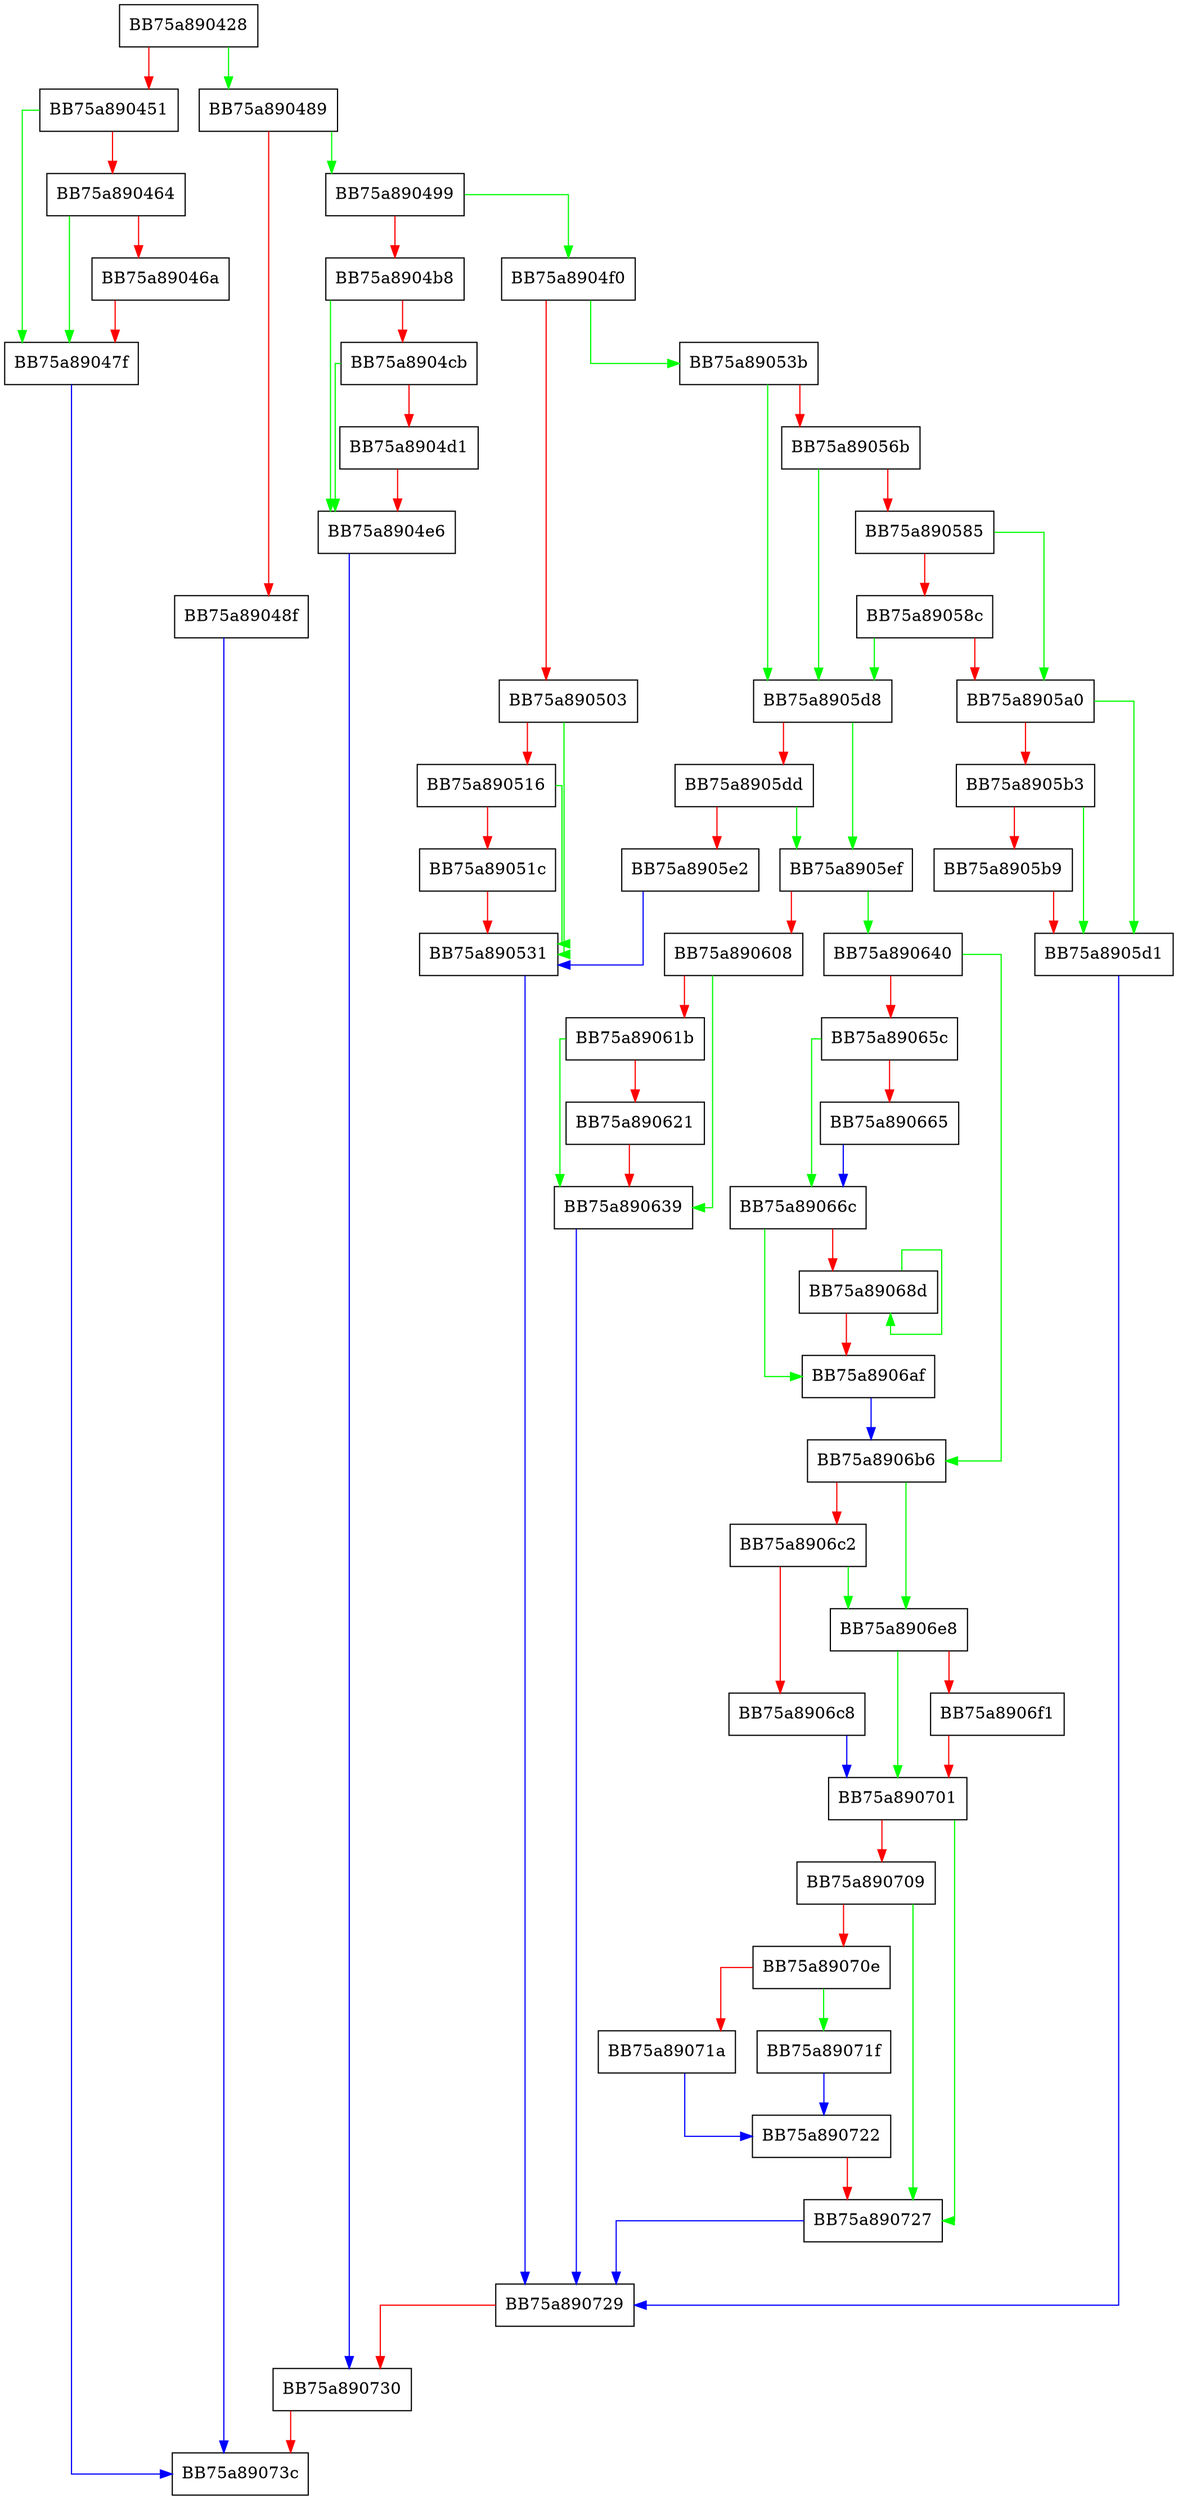 digraph GetSpynetReport {
  node [shape="box"];
  graph [splines=ortho];
  BB75a890428 -> BB75a890489 [color="green"];
  BB75a890428 -> BB75a890451 [color="red"];
  BB75a890451 -> BB75a89047f [color="green"];
  BB75a890451 -> BB75a890464 [color="red"];
  BB75a890464 -> BB75a89047f [color="green"];
  BB75a890464 -> BB75a89046a [color="red"];
  BB75a89046a -> BB75a89047f [color="red"];
  BB75a89047f -> BB75a89073c [color="blue"];
  BB75a890489 -> BB75a890499 [color="green"];
  BB75a890489 -> BB75a89048f [color="red"];
  BB75a89048f -> BB75a89073c [color="blue"];
  BB75a890499 -> BB75a8904f0 [color="green"];
  BB75a890499 -> BB75a8904b8 [color="red"];
  BB75a8904b8 -> BB75a8904e6 [color="green"];
  BB75a8904b8 -> BB75a8904cb [color="red"];
  BB75a8904cb -> BB75a8904e6 [color="green"];
  BB75a8904cb -> BB75a8904d1 [color="red"];
  BB75a8904d1 -> BB75a8904e6 [color="red"];
  BB75a8904e6 -> BB75a890730 [color="blue"];
  BB75a8904f0 -> BB75a89053b [color="green"];
  BB75a8904f0 -> BB75a890503 [color="red"];
  BB75a890503 -> BB75a890531 [color="green"];
  BB75a890503 -> BB75a890516 [color="red"];
  BB75a890516 -> BB75a890531 [color="green"];
  BB75a890516 -> BB75a89051c [color="red"];
  BB75a89051c -> BB75a890531 [color="red"];
  BB75a890531 -> BB75a890729 [color="blue"];
  BB75a89053b -> BB75a8905d8 [color="green"];
  BB75a89053b -> BB75a89056b [color="red"];
  BB75a89056b -> BB75a8905d8 [color="green"];
  BB75a89056b -> BB75a890585 [color="red"];
  BB75a890585 -> BB75a8905a0 [color="green"];
  BB75a890585 -> BB75a89058c [color="red"];
  BB75a89058c -> BB75a8905d8 [color="green"];
  BB75a89058c -> BB75a8905a0 [color="red"];
  BB75a8905a0 -> BB75a8905d1 [color="green"];
  BB75a8905a0 -> BB75a8905b3 [color="red"];
  BB75a8905b3 -> BB75a8905d1 [color="green"];
  BB75a8905b3 -> BB75a8905b9 [color="red"];
  BB75a8905b9 -> BB75a8905d1 [color="red"];
  BB75a8905d1 -> BB75a890729 [color="blue"];
  BB75a8905d8 -> BB75a8905ef [color="green"];
  BB75a8905d8 -> BB75a8905dd [color="red"];
  BB75a8905dd -> BB75a8905ef [color="green"];
  BB75a8905dd -> BB75a8905e2 [color="red"];
  BB75a8905e2 -> BB75a890531 [color="blue"];
  BB75a8905ef -> BB75a890640 [color="green"];
  BB75a8905ef -> BB75a890608 [color="red"];
  BB75a890608 -> BB75a890639 [color="green"];
  BB75a890608 -> BB75a89061b [color="red"];
  BB75a89061b -> BB75a890639 [color="green"];
  BB75a89061b -> BB75a890621 [color="red"];
  BB75a890621 -> BB75a890639 [color="red"];
  BB75a890639 -> BB75a890729 [color="blue"];
  BB75a890640 -> BB75a8906b6 [color="green"];
  BB75a890640 -> BB75a89065c [color="red"];
  BB75a89065c -> BB75a89066c [color="green"];
  BB75a89065c -> BB75a890665 [color="red"];
  BB75a890665 -> BB75a89066c [color="blue"];
  BB75a89066c -> BB75a8906af [color="green"];
  BB75a89066c -> BB75a89068d [color="red"];
  BB75a89068d -> BB75a89068d [color="green"];
  BB75a89068d -> BB75a8906af [color="red"];
  BB75a8906af -> BB75a8906b6 [color="blue"];
  BB75a8906b6 -> BB75a8906e8 [color="green"];
  BB75a8906b6 -> BB75a8906c2 [color="red"];
  BB75a8906c2 -> BB75a8906e8 [color="green"];
  BB75a8906c2 -> BB75a8906c8 [color="red"];
  BB75a8906c8 -> BB75a890701 [color="blue"];
  BB75a8906e8 -> BB75a890701 [color="green"];
  BB75a8906e8 -> BB75a8906f1 [color="red"];
  BB75a8906f1 -> BB75a890701 [color="red"];
  BB75a890701 -> BB75a890727 [color="green"];
  BB75a890701 -> BB75a890709 [color="red"];
  BB75a890709 -> BB75a890727 [color="green"];
  BB75a890709 -> BB75a89070e [color="red"];
  BB75a89070e -> BB75a89071f [color="green"];
  BB75a89070e -> BB75a89071a [color="red"];
  BB75a89071a -> BB75a890722 [color="blue"];
  BB75a89071f -> BB75a890722 [color="blue"];
  BB75a890722 -> BB75a890727 [color="red"];
  BB75a890727 -> BB75a890729 [color="blue"];
  BB75a890729 -> BB75a890730 [color="red"];
  BB75a890730 -> BB75a89073c [color="red"];
}
